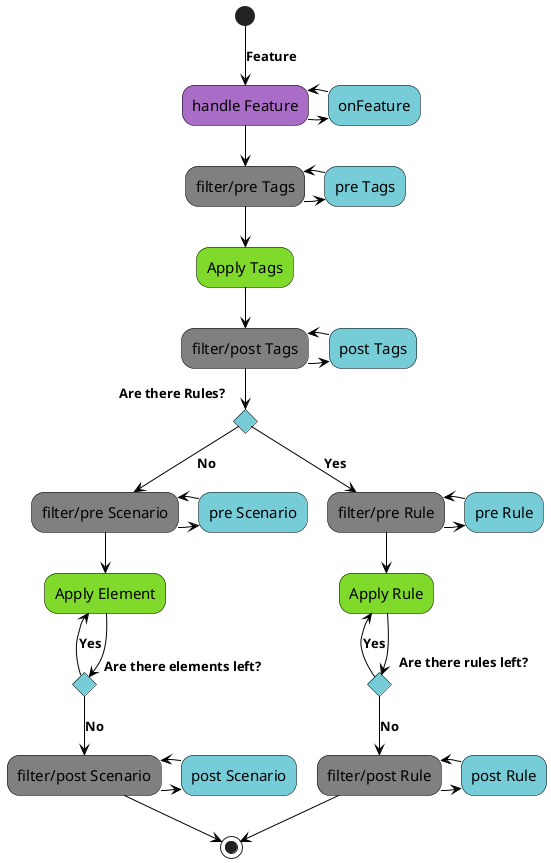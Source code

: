 @startuml
skinparam activity {
BackgroundColor #76CDD8
BackgroundColor<<apply>> #80DA2B
BackgroundColor<<filter>> #808080
BackgroundColor<<handle>> #AA6DC7
ArrowColor black
ArrowFontSize 13
ArrowFontStyle bold
ArrowFontName Segoe UI
BorderColor black
FontName Segoe UI
FontSize 15
}
(*) -->[Feature] "handle Feature"
-right-> "onFeature"
-left-> "handle Feature"<<handle>>
--> "filter/pre Tags"<<filter>>
-right-> "pre Tags"
-left-> "filter/pre Tags"
--> "Apply Tags"<<apply>>
--> "filter/post Tags"<<filter>>
-right-> "post Tags"
-left-> "filter/post Tags"
If "Are there Rules?"
--> [Yes]"filter/pre Rule"<<filter>>
-right-> "pre Rule"
-left-> "filter/pre Rule"
--> "Apply Rule"<<apply>>
If "Are there rules left?"
-left->[Yes] "Apply Rule"
else
--> [No] "filter/post Rule"
-right-> "post Rule"
-left-> "filter/post Rule"<<filter>>
--> (*)
endif
else
--> [No]"filter/pre Scenario"<<filter>>
-right-> "pre Scenario"
-left-> "filter/pre Scenario"
--> "Apply Element"<<apply>>
If "Are there elements left?"
-left->[Yes] "Apply Element"<<apply>>
else
-->[No] "filter/post Scenario"<<filter>>
-right-> "post Scenario"
-left-> "filter/post Scenario"
--> (*)
@enduml